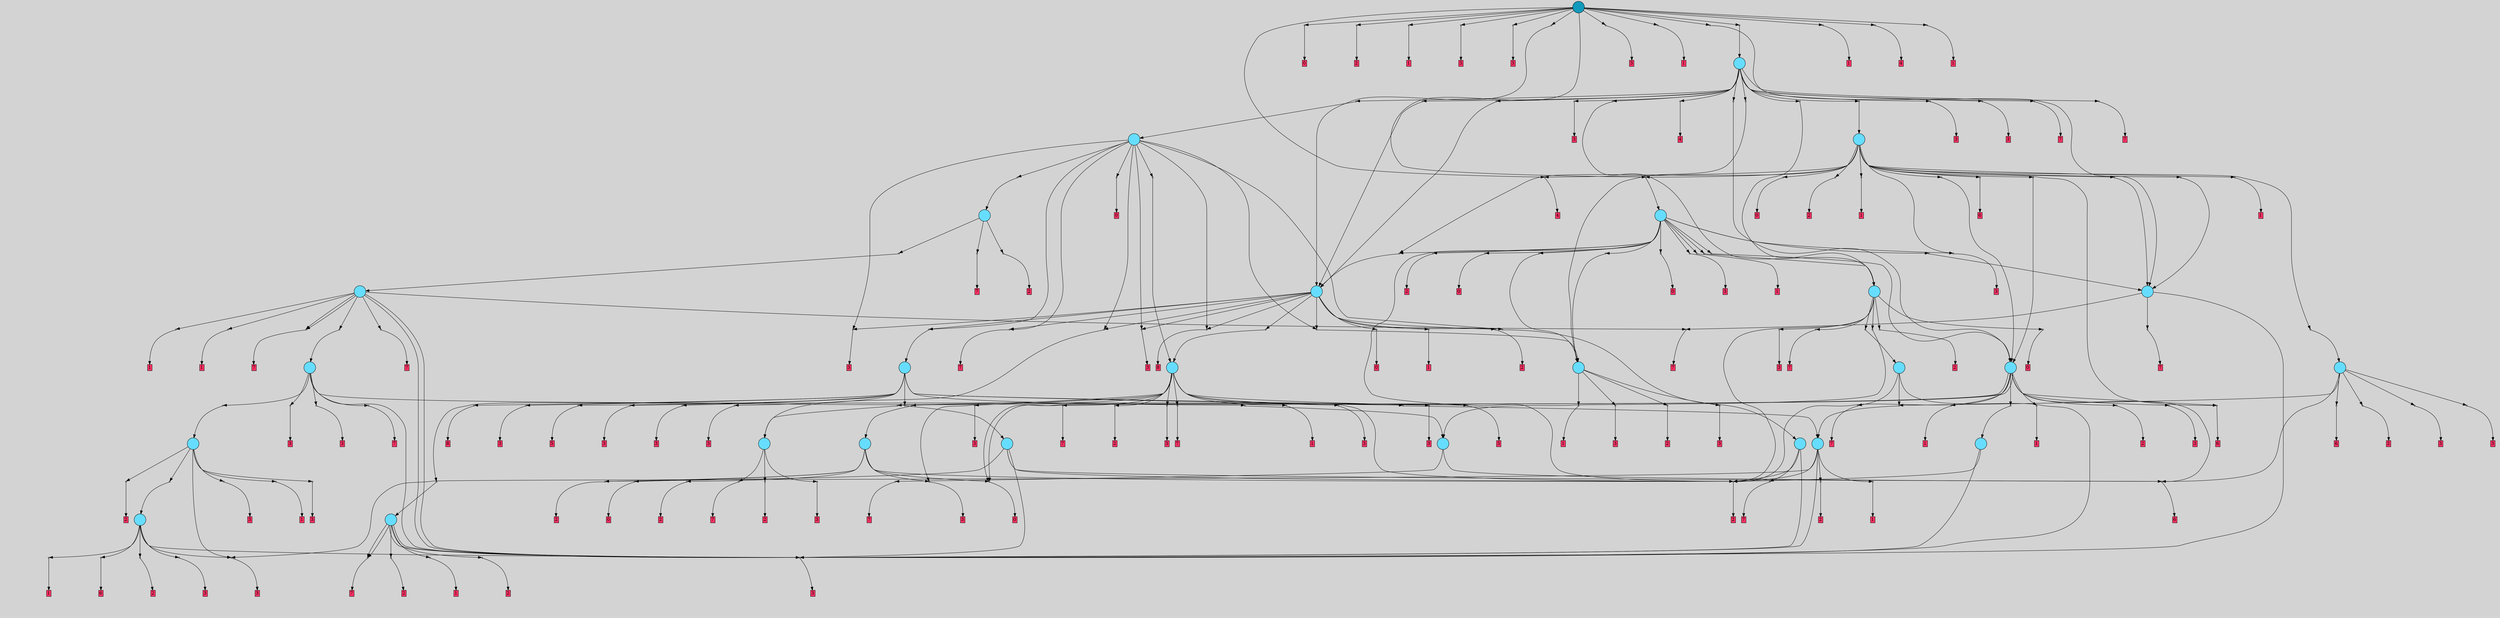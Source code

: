 // File exported with GEGELATI v1.3.1
// On the 2024-07-06 17:08:15
// With the MARL::MarlTPGGraphDotExporter
digraph{
	graph[pad = "0.212, 0.055" bgcolor = lightgray]
	node[shape=circle style = filled label = ""]
		T2 [fillcolor="#66ddff"]
		T6 [fillcolor="#66ddff"]
		T111 [fillcolor="#66ddff"]
		T164 [fillcolor="#66ddff"]
		T195 [fillcolor="#66ddff"]
		T371 [fillcolor="#66ddff"]
		T394 [fillcolor="#66ddff"]
		T402 [fillcolor="#66ddff"]
		T428 [fillcolor="#66ddff"]
		T442 [fillcolor="#66ddff"]
		T456 [fillcolor="#66ddff"]
		T588 [fillcolor="#66ddff"]
		T691 [fillcolor="#66ddff"]
		T733 [fillcolor="#66ddff"]
		T774 [fillcolor="#66ddff"]
		T787 [fillcolor="#66ddff"]
		T945 [fillcolor="#66ddff"]
		T1295 [fillcolor="#66ddff"]
		T1441 [fillcolor="#66ddff"]
		T1513 [fillcolor="#66ddff"]
		T1682 [fillcolor="#66ddff"]
		T1834 [fillcolor="#66ddff"]
		T2017 [fillcolor="#66ddff"]
		T3107 [fillcolor="#66ddff"]
		T3425 [fillcolor="#66ddff"]
		T4465 [fillcolor="#66ddff"]
		T5656 [fillcolor="#1199bb"]
		P52882 [fillcolor="#cccccc" shape=point] //
		I52882 [shape=box style=invis label="7|5&1|1#4|7&#92;n1|3&0|0#4|5&#92;n0|6&4|5#4|4&#92;n7|5&2|0#4|0&#92;n2|1&0|2#3|7&#92;n2|0&2|1#4|7&#92;n"]
		P52882 -> I52882[style=invis]
		A32412 [fillcolor="#ff3366" shape=box margin=0.03 width=0 height=0 label="2"]
		T2 -> P52882 -> A32412
		P52883 [fillcolor="#cccccc" shape=point] //
		I52883 [shape=box style=invis label="8|5&1|1#2|4&#92;n3|6&3|2#0|3&#92;n5|0&0|7#1|1&#92;n3|1&4|2#3|4&#92;n3|2&2|3#0|6&#92;n2|6&3|7#3|5&#92;n8|1&3|5#1|4&#92;n"]
		P52883 -> I52883[style=invis]
		A32413 [fillcolor="#ff3366" shape=box margin=0.03 width=0 height=0 label="3"]
		T2 -> P52883 -> A32413
		P52884 [fillcolor="#cccccc" shape=point] //
		I52884 [shape=box style=invis label="4|7&1|1#1|7&#92;n1|1&0|6#2|1&#92;n7|1&4|2#4|1&#92;n1|3&3|7#1|5&#92;n3|6&0|0#1|0&#92;n4|6&2|7#3|5&#92;n"]
		P52884 -> I52884[style=invis]
		A32414 [fillcolor="#ff3366" shape=box margin=0.03 width=0 height=0 label="6"]
		T6 -> P52884 -> A32414
		P52885 [fillcolor="#cccccc" shape=point] //
		I52885 [shape=box style=invis label="5|1&3|1#1|2&#92;n2|5&2|7#2|3&#92;n5|4&3|6#1|6&#92;n5|5&1|0#2|2&#92;n6|1&4|3#2|1&#92;n8|0&2|0#2|4&#92;n"]
		P52885 -> I52885[style=invis]
		A32415 [fillcolor="#ff3366" shape=box margin=0.03 width=0 height=0 label="7"]
		T6 -> P52885 -> A32415
		T111 -> P52882
		T111 -> P52883
		T111 -> P52884
		P52886 [fillcolor="#cccccc" shape=point] //
		I52886 [shape=box style=invis label="7|5&1|4#4|7&#92;n1|3&0|0#4|5&#92;n0|6&4|5#4|4&#92;n7|5&2|0#4|0&#92;n2|0&2|1#4|7&#92;n2|1&0|2#3|7&#92;n"]
		P52886 -> I52886[style=invis]
		A32416 [fillcolor="#ff3366" shape=box margin=0.03 width=0 height=0 label="2"]
		T111 -> P52886 -> A32416
		T164 -> P52882
		T164 -> P52883
		P52887 [fillcolor="#cccccc" shape=point] //
		I52887 [shape=box style=invis label="2|5&2|7#2|3&#92;n5|1&3|1#1|2&#92;n5|5&1|0#2|2&#92;n6|1&4|3#2|1&#92;n8|0&2|0#2|6&#92;n3|4&4|7#4|2&#92;n"]
		P52887 -> I52887[style=invis]
		A32417 [fillcolor="#ff3366" shape=box margin=0.03 width=0 height=0 label="7"]
		T164 -> P52887 -> A32417
		T195 -> P52882
		P52888 [fillcolor="#cccccc" shape=point] //
		I52888 [shape=box style=invis label="1|7&0|1#0|1&#92;n6|3&1|3#0|5&#92;n"]
		P52888 -> I52888[style=invis]
		A32418 [fillcolor="#ff3366" shape=box margin=0.03 width=0 height=0 label="3"]
		T195 -> P52888 -> A32418
		P52889 [fillcolor="#cccccc" shape=point] //
		I52889 [shape=box style=invis label="3|3&0|3#2|3&#92;n0|6&2|4#1|6&#92;n5|5&3|4#2|1&#92;n8|3&3|1#4|7&#92;n5|2&4|2#0|4&#92;n5|1&1|4#1|1&#92;n2|6&2|0#1|2&#92;n"]
		P52889 -> I52889[style=invis]
		A32419 [fillcolor="#ff3366" shape=box margin=0.03 width=0 height=0 label="2"]
		T195 -> P52889 -> A32419
		T195 -> P52883
		P52890 [fillcolor="#cccccc" shape=point] //
		I52890 [shape=box style=invis label="7|3&0|5#4|5&#92;n0|4&3|0#3|3&#92;n8|5&0|0#1|0&#92;n5|5&0|1#3|7&#92;n6|6&2|0#0|4&#92;n8|6&2|4#3|0&#92;n4|0&1|6#1|6&#92;n5|4&0|0#4|1&#92;n7|1&3|2#0|2&#92;n3|6&3|3#1|5&#92;n"]
		P52890 -> I52890[style=invis]
		A32420 [fillcolor="#ff3366" shape=box margin=0.03 width=0 height=0 label="1"]
		T195 -> P52890 -> A32420
		P52891 [fillcolor="#cccccc" shape=point] //
		I52891 [shape=box style=invis label="3|4&4|0#0|5&#92;n1|2&2|5#3|1&#92;n1|6&2|6#3|2&#92;n1|2&0|6#4|4&#92;n2|2&0|7#0|1&#92;n6|4&4|0#2|0&#92;n2|2&2|2#1|0&#92;n0|6&3|5#2|4&#92;n7|0&3|6#3|0&#92;n4|3&2|3#0|5&#92;n"]
		P52891 -> I52891[style=invis]
		A32421 [fillcolor="#ff3366" shape=box margin=0.03 width=0 height=0 label="1"]
		T371 -> P52891 -> A32421
		P52892 [fillcolor="#cccccc" shape=point] //
		I52892 [shape=box style=invis label="6|3&1|4#2|0&#92;n5|6&0|1#3|7&#92;n2|2&0|0#0|0&#92;n5|4&0|3#1|1&#92;n5|2&2|5#3|4&#92;n5|4&4|0#0|1&#92;n1|2&1|3#1|5&#92;n8|4&3|0#0|0&#92;n4|6&2|6#3|2&#92;n0|2&2|6#4|4&#92;n"]
		P52892 -> I52892[style=invis]
		A32422 [fillcolor="#ff3366" shape=box margin=0.03 width=0 height=0 label="1"]
		T371 -> P52892 -> A32422
		P52893 [fillcolor="#cccccc" shape=point] //
		I52893 [shape=box style=invis label="1|4&2|6#0|7&#92;n3|0&1|0#2|6&#92;n2|5&4|5#4|2&#92;n5|3&4|3#4|4&#92;n8|2&2|0#2|6&#92;n"]
		P52893 -> I52893[style=invis]
		A32423 [fillcolor="#ff3366" shape=box margin=0.03 width=0 height=0 label="6"]
		T371 -> P52893 -> A32423
		P52894 [fillcolor="#cccccc" shape=point] //
		I52894 [shape=box style=invis label="1|3&0|0#4|5&#92;n7|5&1|1#4|4&#92;n0|6&4|5#4|4&#92;n7|5&2|0#4|0&#92;n2|0&2|1#4|7&#92;n"]
		P52894 -> I52894[style=invis]
		A32424 [fillcolor="#ff3366" shape=box margin=0.03 width=0 height=0 label="2"]
		T371 -> P52894 -> A32424
		P52895 [fillcolor="#cccccc" shape=point] //
		I52895 [shape=box style=invis label="1|3&0|1#2|5&#92;n2|6&3|7#3|5&#92;n2|7&4|1#1|2&#92;n5|0&0|7#1|1&#92;n0|3&1|6#2|5&#92;n3|1&2|2#3|4&#92;n8|1&4|1#1|4&#92;n3|2&2|3#0|6&#92;n"]
		P52895 -> I52895[style=invis]
		A32425 [fillcolor="#ff3366" shape=box margin=0.03 width=0 height=0 label="3"]
		T371 -> P52895 -> A32425
		P52896 [fillcolor="#cccccc" shape=point] //
		I52896 [shape=box style=invis label="8|0&2|6#0|6&#92;n4|2&1|0#0|1&#92;n8|7&2|1#0|7&#92;n1|4&2|0#2|2&#92;n2|1&0|2#1|7&#92;n4|3&4|2#4|6&#92;n5|2&1|7#4|4&#92;n7|7&0|0#1|1&#92;n"]
		P52896 -> I52896[style=invis]
		A32426 [fillcolor="#ff3366" shape=box margin=0.03 width=0 height=0 label="3"]
		T371 -> P52896 -> A32426
		P52897 [fillcolor="#cccccc" shape=point] //
		I52897 [shape=box style=invis label="4|7&4|5#3|7&#92;n6|0&4|6#2|6&#92;n2|1&3|2#2|3&#92;n4|6&3|5#4|6&#92;n1|3&4|3#1|5&#92;n1|0&1|6#4|0&#92;n0|6&3|6#3|2&#92;n6|3&4|6#4|5&#92;n"]
		P52897 -> I52897[style=invis]
		A32427 [fillcolor="#ff3366" shape=box margin=0.03 width=0 height=0 label="0"]
		T371 -> P52897 -> A32427
		P52898 [fillcolor="#cccccc" shape=point] //
		I52898 [shape=box style=invis label="8|5&1|1#2|4&#92;n3|6&3|2#0|6&#92;n5|0&0|7#1|1&#92;n1|5&2|1#2|6&#92;n8|1&3|5#1|4&#92;n3|2&2|3#0|6&#92;n3|1&4|2#3|4&#92;n"]
		P52898 -> I52898[style=invis]
		T371 -> P52898 -> T2
		T371 -> P52884
		T371 -> P52882
		T371 -> P52897
		P52899 [fillcolor="#cccccc" shape=point] //
		I52899 [shape=box style=invis label="3|4&4|3#2|5&#92;n7|5&1|3#4|7&#92;n2|0&2|1#4|7&#92;n0|6&4|5#4|4&#92;n7|5&2|0#4|0&#92;n2|1&0|2#3|7&#92;n1|3&0|0#4|5&#92;n"]
		P52899 -> I52899[style=invis]
		A32428 [fillcolor="#ff3366" shape=box margin=0.03 width=0 height=0 label="7"]
		T394 -> P52899 -> A32428
		T394 -> P52883
		P52900 [fillcolor="#cccccc" shape=point] //
		I52900 [shape=box style=invis label="0|4&3|1#2|4&#92;n2|4&3|4#4|2&#92;n8|6&1|2#3|6&#92;n5|6&4|4#2|0&#92;n2|7&3|7#0|4&#92;n5|0&1|5#0|5&#92;n8|5&2|1#0|6&#92;n6|4&3|2#2|0&#92;n4|2&0|3#0|1&#92;n"]
		P52900 -> I52900[style=invis]
		A32429 [fillcolor="#ff3366" shape=box margin=0.03 width=0 height=0 label="7"]
		T394 -> P52900 -> A32429
		T402 -> P52883
		T402 -> P52888
		P52901 [fillcolor="#cccccc" shape=point] //
		I52901 [shape=box style=invis label="4|3&2|7#2|5&#92;n1|2&4|4#4|3&#92;n8|4&0|7#2|5&#92;n1|1&3|3#3|4&#92;n2|0&2|4#0|3&#92;n5|3&0|0#0|2&#92;n5|0&4|1#3|0&#92;n6|7&2|0#1|1&#92;n2|2&4|4#0|0&#92;n"]
		P52901 -> I52901[style=invis]
		A32430 [fillcolor="#ff3366" shape=box margin=0.03 width=0 height=0 label="1"]
		T402 -> P52901 -> A32430
		P52902 [fillcolor="#cccccc" shape=point] //
		I52902 [shape=box style=invis label="8|2&2|0#2|6&#92;n3|0&1|0#2|6&#92;n2|5&4|5#4|2&#92;n5|3&4|3#4|4&#92;n1|4&2|6#0|4&#92;n5|2&1|7#1|0&#92;n"]
		P52902 -> I52902[style=invis]
		A32431 [fillcolor="#ff3366" shape=box margin=0.03 width=0 height=0 label="6"]
		T402 -> P52902 -> A32431
		P52903 [fillcolor="#cccccc" shape=point] //
		I52903 [shape=box style=invis label="7|5&1|1#4|7&#92;n1|6&4|0#2|4&#92;n1|3&0|0#4|5&#92;n2|0&2|1#4|7&#92;n7|5&2|6#4|0&#92;n0|6&4|5#4|4&#92;n"]
		P52903 -> I52903[style=invis]
		A32432 [fillcolor="#ff3366" shape=box margin=0.03 width=0 height=0 label="2"]
		T402 -> P52903 -> A32432
		P52904 [fillcolor="#cccccc" shape=point] //
		I52904 [shape=box style=invis label="3|6&3|2#0|3&#92;n8|5&0|1#2|4&#92;n5|0&0|7#1|1&#92;n3|1&4|2#3|4&#92;n3|2&2|3#0|6&#92;n6|4&0|7#3|5&#92;n2|6&3|7#3|5&#92;n"]
		P52904 -> I52904[style=invis]
		A32433 [fillcolor="#ff3366" shape=box margin=0.03 width=0 height=0 label="3"]
		T402 -> P52904 -> A32433
		P52905 [fillcolor="#cccccc" shape=point] //
		I52905 [shape=box style=invis label="8|5&1|1#2|4&#92;n3|6&3|2#0|3&#92;n5|0&0|7#1|1&#92;n3|1&4|2#4|4&#92;n2|6&3|7#3|5&#92;n3|2&2|3#0|6&#92;n"]
		P52905 -> I52905[style=invis]
		A32434 [fillcolor="#ff3366" shape=box margin=0.03 width=0 height=0 label="3"]
		T428 -> P52905 -> A32434
		P52906 [fillcolor="#cccccc" shape=point] //
		I52906 [shape=box style=invis label="7|4&3|2#1|3&#92;n4|0&2|5#4|4&#92;n0|5&0|3#2|5&#92;n7|2&0|0#2|4&#92;n0|5&1|0#1|0&#92;n6|4&0|3#0|7&#92;n2|6&4|5#3|6&#92;n3|4&1|2#1|3&#92;n"]
		P52906 -> I52906[style=invis]
		A32435 [fillcolor="#ff3366" shape=box margin=0.03 width=0 height=0 label="7"]
		T428 -> P52906 -> A32435
		P52907 [fillcolor="#cccccc" shape=point] //
		I52907 [shape=box style=invis label="2|1&0|2#3|7&#92;n1|3&0|0#4|5&#92;n5|6&4|5#4|4&#92;n7|5&1|1#4|7&#92;n2|0&2|1#4|7&#92;n"]
		P52907 -> I52907[style=invis]
		A32436 [fillcolor="#ff3366" shape=box margin=0.03 width=0 height=0 label="2"]
		T428 -> P52907 -> A32436
		T442 -> P52882
		T442 -> P52896
		T442 -> P52886
		P52908 [fillcolor="#cccccc" shape=point] //
		I52908 [shape=box style=invis label="1|0&1|0#4|0&#92;n0|6&3|6#3|2&#92;n6|0&4|6#2|6&#92;n2|1&3|2#2|3&#92;n4|6&3|5#4|6&#92;n1|3&4|3#1|5&#92;n4|7&4|5#3|7&#92;n4|6&0|3#2|5&#92;n6|3&4|6#4|5&#92;n"]
		P52908 -> I52908[style=invis]
		A32437 [fillcolor="#ff3366" shape=box margin=0.03 width=0 height=0 label="0"]
		T442 -> P52908 -> A32437
		T442 -> P52897
		P52909 [fillcolor="#cccccc" shape=point] //
		I52909 [shape=box style=invis label="7|6&0|5#3|2&#92;n7|5&1|1#4|7&#92;n7|5&2|0#4|0&#92;n0|6&4|5#4|4&#92;n1|3&0|1#4|5&#92;n2|1&0|2#3|7&#92;n2|0&2|1#4|7&#92;n"]
		P52909 -> I52909[style=invis]
		A32438 [fillcolor="#ff3366" shape=box margin=0.03 width=0 height=0 label="2"]
		T442 -> P52909 -> A32438
		P52910 [fillcolor="#cccccc" shape=point] //
		I52910 [shape=box style=invis label="7|5&1|1#4|7&#92;n1|3&0|0#4|5&#92;n7|5&2|0#4|0&#92;n0|6&4|5#4|4&#92;n2|1&0|2#1|7&#92;n1|6&1|0#4|7&#92;n2|0&2|1#4|7&#92;n"]
		P52910 -> I52910[style=invis]
		A32439 [fillcolor="#ff3366" shape=box margin=0.03 width=0 height=0 label="2"]
		T456 -> P52910 -> A32439
		P52911 [fillcolor="#cccccc" shape=point] //
		I52911 [shape=box style=invis label="8|5&1|1#2|4&#92;n3|6&3|2#0|3&#92;n5|0&4|4#1|0&#92;n3|1&4|2#3|4&#92;n5|0&0|7#2|1&#92;n3|2&2|3#0|6&#92;n8|1&3|5#1|4&#92;n"]
		P52911 -> I52911[style=invis]
		A32440 [fillcolor="#ff3366" shape=box margin=0.03 width=0 height=0 label="3"]
		T456 -> P52911 -> A32440
		P52912 [fillcolor="#cccccc" shape=point] //
		I52912 [shape=box style=invis label="7|3&0|5#4|5&#92;n0|4&3|0#3|3&#92;n8|5&0|0#1|0&#92;n5|5&0|3#3|7&#92;n3|6&3|3#1|5&#92;n8|6&2|4#3|0&#92;n4|0&1|6#1|6&#92;n7|1&3|2#0|2&#92;n6|6&2|0#0|4&#92;n"]
		P52912 -> I52912[style=invis]
		A32441 [fillcolor="#ff3366" shape=box margin=0.03 width=0 height=0 label="1"]
		T456 -> P52912 -> A32441
		P52913 [fillcolor="#cccccc" shape=point] //
		I52913 [shape=box style=invis label="8|5&1|1#2|4&#92;n0|2&2|4#2|1&#92;n3|6&3|2#0|3&#92;n5|0&0|7#1|1&#92;n3|1&4|4#3|4&#92;n8|1&3|5#1|4&#92;n2|6&3|7#3|5&#92;n3|2&2|3#0|6&#92;n"]
		P52913 -> I52913[style=invis]
		A32442 [fillcolor="#ff3366" shape=box margin=0.03 width=0 height=0 label="3"]
		T456 -> P52913 -> A32442
		P52914 [fillcolor="#cccccc" shape=point] //
		I52914 [shape=box style=invis label="8|5&1|1#2|4&#92;n3|5&3|2#2|3&#92;n5|0&0|7#1|2&#92;n8|1&3|5#1|4&#92;n0|0&3|0#1|0&#92;n3|2&2|3#0|5&#92;n2|6&3|7#3|5&#92;n"]
		P52914 -> I52914[style=invis]
		A32443 [fillcolor="#ff3366" shape=box margin=0.03 width=0 height=0 label="3"]
		T588 -> P52914 -> A32443
		P52915 [fillcolor="#cccccc" shape=point] //
		I52915 [shape=box style=invis label="4|6&2|0#4|0&#92;n0|6&4|5#4|4&#92;n2|6&2|7#3|6&#92;n1|3&0|0#4|5&#92;n2|0&2|1#4|7&#92;n2|1&0|2#3|7&#92;n"]
		P52915 -> I52915[style=invis]
		A32444 [fillcolor="#ff3366" shape=box margin=0.03 width=0 height=0 label="2"]
		T588 -> P52915 -> A32444
		T588 -> P52888
		P52916 [fillcolor="#cccccc" shape=point] //
		I52916 [shape=box style=invis label="3|1&4|2#3|4&#92;n5|0&0|7#1|1&#92;n8|1&1|5#1|4&#92;n3|2&2|3#0|6&#92;n2|6&3|7#3|0&#92;n0|0&3|5#4|1&#92;n"]
		P52916 -> I52916[style=invis]
		A32445 [fillcolor="#ff3366" shape=box margin=0.03 width=0 height=0 label="3"]
		T588 -> P52916 -> A32445
		P52917 [fillcolor="#cccccc" shape=point] //
		I52917 [shape=box style=invis label="2|2&4|4#0|0&#92;n1|2&4|1#4|3&#92;n8|4&0|7#2|5&#92;n2|5&4|1#1|4&#92;n1|1&3|3#3|4&#92;n2|6&2|4#0|3&#92;n5|3&0|0#0|2&#92;n6|7&2|0#1|1&#92;n5|0&4|1#3|0&#92;n4|3&2|7#2|5&#92;n"]
		P52917 -> I52917[style=invis]
		T588 -> P52917 -> T402
		P52918 [fillcolor="#cccccc" shape=point] //
		I52918 [shape=box style=invis label="2|2&4|4#0|0&#92;n1|2&4|1#4|3&#92;n8|4&0|7#2|5&#92;n2|5&4|1#1|4&#92;n1|1&3|3#3|4&#92;n2|0&2|4#0|3&#92;n5|3&0|0#0|2&#92;n5|0&4|1#3|0&#92;n6|7&2|0#1|1&#92;n4|3&2|7#2|5&#92;n"]
		P52918 -> I52918[style=invis]
		A32446 [fillcolor="#ff3366" shape=box margin=0.03 width=0 height=0 label="1"]
		T588 -> P52918 -> A32446
		P52919 [fillcolor="#cccccc" shape=point] //
		I52919 [shape=box style=invis label="3|4&4|3#2|5&#92;n2|0&2|1#4|0&#92;n0|6&4|5#4|4&#92;n1|3&0|0#4|5&#92;n7|5&2|0#4|0&#92;n2|1&0|2#3|7&#92;n7|0&3|1#4|2&#92;n"]
		P52919 -> I52919[style=invis]
		A32447 [fillcolor="#ff3366" shape=box margin=0.03 width=0 height=0 label="7"]
		T691 -> P52919 -> A32447
		T691 -> P52883
		P52920 [fillcolor="#cccccc" shape=point] //
		I52920 [shape=box style=invis label="3|5&1|3#0|0&#92;n2|0&4|1#4|7&#92;n3|7&3|7#0|7&#92;n1|6&0|5#3|1&#92;n8|1&4|7#3|2&#92;n5|3&2|1#1|4&#92;n"]
		P52920 -> I52920[style=invis]
		T691 -> P52920 -> T195
		P52921 [fillcolor="#cccccc" shape=point] //
		I52921 [shape=box style=invis label="2|4&4|4#1|1&#92;n0|0&4|7#3|5&#92;n3|5&2|0#0|6&#92;n5|1&3|1#1|5&#92;n5|4&3|6#4|6&#92;n1|7&2|7#0|1&#92;n8|1&2|0#2|3&#92;n6|1&4|3#2|1&#92;n7|5&1|0#2|2&#92;n"]
		P52921 -> I52921[style=invis]
		T733 -> P52921 -> T588
		P52922 [fillcolor="#cccccc" shape=point] //
		I52922 [shape=box style=invis label="8|0&2|5#2|4&#92;n5|2&1|3#0|6&#92;n5|5&0|4#0|1&#92;n1|4&3|3#1|0&#92;n0|3&2|1#4|6&#92;n2|0&2|2#4|2&#92;n1|7&3|5#4|3&#92;n3|6&3|2#0|0&#92;n3|4&3|4#3|0&#92;n8|1&1|5#4|4&#92;n"]
		P52922 -> I52922[style=invis]
		A32448 [fillcolor="#ff3366" shape=box margin=0.03 width=0 height=0 label="3"]
		T733 -> P52922 -> A32448
		P52923 [fillcolor="#cccccc" shape=point] //
		I52923 [shape=box style=invis label="6|5&3|4#1|3&#92;n0|0&3|6#3|7&#92;n"]
		P52923 -> I52923[style=invis]
		A32449 [fillcolor="#ff3366" shape=box margin=0.03 width=0 height=0 label="3"]
		T733 -> P52923 -> A32449
		P52924 [fillcolor="#cccccc" shape=point] //
		I52924 [shape=box style=invis label="5|1&3|1#1|2&#92;n8|0&2|4#2|4&#92;n5|4&3|6#1|6&#92;n6|1&4|3#2|1&#92;n2|5&2|7#2|3&#92;n"]
		P52924 -> I52924[style=invis]
		A32450 [fillcolor="#ff3366" shape=box margin=0.03 width=0 height=0 label="7"]
		T733 -> P52924 -> A32450
		T733 -> P52882
		T733 -> P52883
		P52925 [fillcolor="#cccccc" shape=point] //
		I52925 [shape=box style=invis label="5|5&1|0#2|2&#92;n8|1&2|7#3|2&#92;n5|1&3|1#1|2&#92;n2|5&2|7#2|3&#92;n5|4&3|6#1|6&#92;n0|6&4|3#4|2&#92;n8|0&2|0#2|4&#92;n6|1&4|3#0|1&#92;n"]
		P52925 -> I52925[style=invis]
		A32451 [fillcolor="#ff3366" shape=box margin=0.03 width=0 height=0 label="1"]
		T774 -> P52925 -> A32451
		P52926 [fillcolor="#cccccc" shape=point] //
		I52926 [shape=box style=invis label="8|0&0|5#1|0&#92;n1|6&3|1#4|0&#92;n8|2&1|3#1|3&#92;n"]
		P52926 -> I52926[style=invis]
		A32452 [fillcolor="#ff3366" shape=box margin=0.03 width=0 height=0 label="2"]
		T774 -> P52926 -> A32452
		T774 -> P52883
		P52927 [fillcolor="#cccccc" shape=point] //
		I52927 [shape=box style=invis label="2|0&2|1#4|7&#92;n1|3&0|0#4|5&#92;n1|6&4|5#4|4&#92;n7|5&2|0#4|0&#92;n2|1&0|2#3|7&#92;n7|5&1|1#4|7&#92;n3|0&2|7#0|7&#92;n"]
		P52927 -> I52927[style=invis]
		A32453 [fillcolor="#ff3366" shape=box margin=0.03 width=0 height=0 label="7"]
		T774 -> P52927 -> A32453
		P52928 [fillcolor="#cccccc" shape=point] //
		I52928 [shape=box style=invis label="0|6&4|5#4|4&#92;n1|3&0|0#4|5&#92;n7|5&1|1#4|7&#92;n2|2&4|6#4|7&#92;n2|1&0|2#3|7&#92;n3|0&2|1#4|7&#92;n"]
		P52928 -> I52928[style=invis]
		A32454 [fillcolor="#ff3366" shape=box margin=0.03 width=0 height=0 label="2"]
		T774 -> P52928 -> A32454
		T774 -> P52927
		T774 -> P52883
		T787 -> P52920
		P52929 [fillcolor="#cccccc" shape=point] //
		I52929 [shape=box style=invis label="4|6&2|7#3|5&#92;n1|1&0|6#2|1&#92;n7|1&4|2#4|1&#92;n4|0&1|1#1|7&#92;n3|6&0|0#1|0&#92;n1|3&3|7#1|5&#92;n"]
		P52929 -> I52929[style=invis]
		A32455 [fillcolor="#ff3366" shape=box margin=0.03 width=0 height=0 label="6"]
		T787 -> P52929 -> A32455
		P52930 [fillcolor="#cccccc" shape=point] //
		I52930 [shape=box style=invis label="0|6&4|5#4|4&#92;n1|3&0|0#4|5&#92;n7|5&1|1#4|4&#92;n3|0&2|1#4|7&#92;n2|1&0|2#3|7&#92;n2|2&4|6#4|7&#92;n"]
		P52930 -> I52930[style=invis]
		A32456 [fillcolor="#ff3366" shape=box margin=0.03 width=0 height=0 label="2"]
		T787 -> P52930 -> A32456
		P52931 [fillcolor="#cccccc" shape=point] //
		I52931 [shape=box style=invis label="8|5&1|1#2|4&#92;n3|6&3|2#0|3&#92;n5|0&0|7#1|5&#92;n2|0&1|3#1|5&#92;n3|1&4|2#3|4&#92;n2|6&3|7#3|5&#92;n3|2&2|3#0|6&#92;n8|1&3|5#1|4&#92;n"]
		P52931 -> I52931[style=invis]
		A32457 [fillcolor="#ff3366" shape=box margin=0.03 width=0 height=0 label="3"]
		T787 -> P52931 -> A32457
		T787 -> P52884
		P52932 [fillcolor="#cccccc" shape=point] //
		I52932 [shape=box style=invis label="8|5&1|1#2|4&#92;n3|6&3|2#0|3&#92;n3|1&4|2#1|4&#92;n6|7&1|6#4|5&#92;n5|0&0|7#1|1&#92;n8|7&3|5#1|0&#92;n8|6&1|3#2|6&#92;n"]
		P52932 -> I52932[style=invis]
		A32458 [fillcolor="#ff3366" shape=box margin=0.03 width=0 height=0 label="3"]
		T787 -> P52932 -> A32458
		P52933 [fillcolor="#cccccc" shape=point] //
		I52933 [shape=box style=invis label="6|7&4|3#1|1&#92;n5|1&3|1#1|2&#92;n6|1&1|3#4|2&#92;n2|5&2|7#2|3&#92;n5|4&3|6#1|6&#92;n5|5&1|0#2|2&#92;n0|6&4|3#4|2&#92;n5|0&2|0#2|4&#92;n"]
		P52933 -> I52933[style=invis]
		A32459 [fillcolor="#ff3366" shape=box margin=0.03 width=0 height=0 label="1"]
		T945 -> P52933 -> A32459
		P52934 [fillcolor="#cccccc" shape=point] //
		I52934 [shape=box style=invis label="7|7&4|1#3|5&#92;n7|4&3|3#2|0&#92;n4|2&3|4#1|1&#92;n4|2&0|3#0|1&#92;n2|7&3|7#0|4&#92;n0|5&0|3#2|2&#92;n0|2&0|1#0|7&#92;n4|5&3|5#1|0&#92;n5|7&3|4#2|2&#92;n"]
		P52934 -> I52934[style=invis]
		A32460 [fillcolor="#ff3366" shape=box margin=0.03 width=0 height=0 label="7"]
		T945 -> P52934 -> A32460
		T945 -> P52883
		T945 -> P52899
		T945 -> P52934
		P52935 [fillcolor="#cccccc" shape=point] //
		I52935 [shape=box style=invis label="0|5&0|1#0|3&#92;n3|1&1|2#0|7&#92;n0|5&1|1#0|7&#92;n1|7&1|5#3|5&#92;n7|6&1|1#1|7&#92;n0|3&3|2#4|0&#92;n6|0&2|6#2|5&#92;n"]
		P52935 -> I52935[style=invis]
		T945 -> P52935 -> T733
		P52936 [fillcolor="#cccccc" shape=point] //
		I52936 [shape=box style=invis label="2|1&0|2#3|7&#92;n1|3&4|0#4|5&#92;n7|5&2|0#4|0&#92;n2|0&2|1#4|7&#92;n7|5&1|1#4|7&#92;n3|0&2|7#0|7&#92;n"]
		P52936 -> I52936[style=invis]
		A32461 [fillcolor="#ff3366" shape=box margin=0.03 width=0 height=0 label="7"]
		T945 -> P52936 -> A32461
		T945 -> P52883
		P52937 [fillcolor="#cccccc" shape=point] //
		I52937 [shape=box style=invis label="0|6&4|3#4|2&#92;n5|1&3|1#1|2&#92;n2|5&2|7#2|3&#92;n5|4&3|6#1|6&#92;n5|5&1|0#2|2&#92;n8|0&2|0#2|4&#92;n6|1&4|3#1|1&#92;n"]
		P52937 -> I52937[style=invis]
		A32462 [fillcolor="#ff3366" shape=box margin=0.03 width=0 height=0 label="1"]
		T945 -> P52937 -> A32462
		P52938 [fillcolor="#cccccc" shape=point] //
		I52938 [shape=box style=invis label="0|7&4|1#3|5&#92;n4|2&3|4#1|1&#92;n4|2&0|3#0|1&#92;n2|7&3|7#0|4&#92;n6|0&1|2#2|1&#92;n0|2&0|1#3|7&#92;n4|5&3|5#1|0&#92;n0|5&0|3#2|2&#92;n5|7&3|4#2|2&#92;n"]
		P52938 -> I52938[style=invis]
		A32463 [fillcolor="#ff3366" shape=box margin=0.03 width=0 height=0 label="7"]
		T1295 -> P52938 -> A32463
		P52939 [fillcolor="#cccccc" shape=point] //
		I52939 [shape=box style=invis label="4|6&1|1#1|7&#92;n1|0&0|4#3|5&#92;n1|1&0|6#2|1&#92;n5|3&2|2#0|0&#92;n1|3&3|7#1|5&#92;n3|6&0|2#1|0&#92;n1|3&3|7#4|7&#92;n4|6&2|7#3|5&#92;n7|1&4|2#4|3&#92;n"]
		P52939 -> I52939[style=invis]
		T1295 -> P52939 -> T428
		P52940 [fillcolor="#cccccc" shape=point] //
		I52940 [shape=box style=invis label="3|2&0|5#0|3&#92;n3|5&0|3#4|6&#92;n4|7&4|4#3|4&#92;n8|5&3|4#3|7&#92;n6|3&2|7#0|3&#92;n1|0&4|5#2|3&#92;n4|4&1|5#4|6&#92;n5|3&4|3#4|4&#92;n"]
		P52940 -> I52940[style=invis]
		A32464 [fillcolor="#ff3366" shape=box margin=0.03 width=0 height=0 label="1"]
		T1295 -> P52940 -> A32464
		P52941 [fillcolor="#cccccc" shape=point] //
		I52941 [shape=box style=invis label="6|0&1|3#0|4&#92;n"]
		P52941 -> I52941[style=invis]
		A32465 [fillcolor="#ff3366" shape=box margin=0.03 width=0 height=0 label="3"]
		T1295 -> P52941 -> A32465
		P52942 [fillcolor="#cccccc" shape=point] //
		I52942 [shape=box style=invis label="1|3&2|2#1|6&#92;n6|3&1|5#0|5&#92;n2|7&2|5#3|4&#92;n4|0&1|6#2|1&#92;n8|3&0|1#0|1&#92;n"]
		P52942 -> I52942[style=invis]
		A32466 [fillcolor="#ff3366" shape=box margin=0.03 width=0 height=0 label="3"]
		T1295 -> P52942 -> A32466
		P52943 [fillcolor="#cccccc" shape=point] //
		I52943 [shape=box style=invis label="5|2&1|6#1|6&#92;n5|0&4|1#0|0&#92;n5|5&2|2#4|7&#92;n3|0&4|3#4|5&#92;n3|4&2|7#3|5&#92;n5|0&0|7#1|1&#92;n5|6&3|1#3|7&#92;n7|2&1|4#2|7&#92;n7|1&0|7#3|3&#92;n5|0&1|1#1|4&#92;n"]
		P52943 -> I52943[style=invis]
		A32467 [fillcolor="#ff3366" shape=box margin=0.03 width=0 height=0 label="3"]
		T1295 -> P52943 -> A32467
		P52944 [fillcolor="#cccccc" shape=point] //
		I52944 [shape=box style=invis label="3|4&4|3#4|5&#92;n7|5&1|3#4|7&#92;n2|0&2|1#4|7&#92;n1|3&0|0#4|5&#92;n7|5&2|0#4|0&#92;n5|0&3|5#0|3&#92;n2|1&0|2#3|7&#92;n0|6&4|5#4|4&#92;n"]
		P52944 -> I52944[style=invis]
		A32468 [fillcolor="#ff3366" shape=box margin=0.03 width=0 height=0 label="7"]
		T1295 -> P52944 -> A32468
		T1295 -> P52882
		P52945 [fillcolor="#cccccc" shape=point] //
		I52945 [shape=box style=invis label="7|7&2|0#4|0&#92;n1|3&0|0#4|5&#92;n0|6&4|5#4|4&#92;n2|0&2|1#4|6&#92;n5|6&2|2#2|3&#92;n2|1&0|2#3|7&#92;n7|5&1|1#4|7&#92;n"]
		P52945 -> I52945[style=invis]
		A32469 [fillcolor="#ff3366" shape=box margin=0.03 width=0 height=0 label="2"]
		T1295 -> P52945 -> A32469
		P52946 [fillcolor="#cccccc" shape=point] //
		I52946 [shape=box style=invis label="0|6&4|5#4|4&#92;n1|1&3|2#3|7&#92;n5|7&4|4#0|5&#92;n2|0&2|4#2|7&#92;n2|1&1|5#4|3&#92;n2|4&3|2#4|7&#92;n"]
		P52946 -> I52946[style=invis]
		T1295 -> P52946 -> T442
		P52947 [fillcolor="#cccccc" shape=point] //
		I52947 [shape=box style=invis label="5|0&0|7#1|1&#92;n3|6&3|2#0|3&#92;n0|5&1|3#2|4&#92;n3|2&2|3#0|6&#92;n3|1&4|2#3|4&#92;n2|6&3|7#3|5&#92;n8|1&3|5#1|4&#92;n"]
		P52947 -> I52947[style=invis]
		A32470 [fillcolor="#ff3366" shape=box margin=0.03 width=0 height=0 label="3"]
		T1295 -> P52947 -> A32470
		P52948 [fillcolor="#cccccc" shape=point] //
		I52948 [shape=box style=invis label="6|1&4|5#1|7&#92;n1|4&4|6#3|2&#92;n6|4&1|2#4|3&#92;n8|2&0|7#2|5&#92;n5|0&3|1#2|2&#92;n"]
		P52948 -> I52948[style=invis]
		T1295 -> P52948 -> T774
		P52949 [fillcolor="#cccccc" shape=point] //
		I52949 [shape=box style=invis label="4|3&3|1#1|4&#92;n7|5&3|7#0|5&#92;n3|6&1|3#4|6&#92;n1|3&0|5#0|5&#92;n5|0&4|7#0|2&#92;n8|3&0|1#2|3&#92;n3|3&1|6#2|6&#92;n"]
		P52949 -> I52949[style=invis]
		T1441 -> P52949 -> T945
		P52950 [fillcolor="#cccccc" shape=point] //
		I52950 [shape=box style=invis label="3|3&0|4#0|3&#92;n6|4&3|7#3|0&#92;n8|4&1|5#2|7&#92;n7|5&4|7#2|6&#92;n0|0&2|4#2|2&#92;n0|2&3|1#4|3&#92;n4|7&0|3#4|2&#92;n"]
		P52950 -> I52950[style=invis]
		A32471 [fillcolor="#ff3366" shape=box margin=0.03 width=0 height=0 label="7"]
		T1441 -> P52950 -> A32471
		P52951 [fillcolor="#cccccc" shape=point] //
		I52951 [shape=box style=invis label="1|3&0|0#4|5&#92;n7|5&1|3#4|7&#92;n0|6&4|5#4|4&#92;n7|5&2|0#4|0&#92;n2|1&0|2#3|7&#92;n2|0&2|1#4|7&#92;n"]
		P52951 -> I52951[style=invis]
		A32472 [fillcolor="#ff3366" shape=box margin=0.03 width=0 height=0 label="2"]
		T1441 -> P52951 -> A32472
		P52952 [fillcolor="#cccccc" shape=point] //
		I52952 [shape=box style=invis label="8|1&4|6#1|3&#92;n"]
		P52952 -> I52952[style=invis]
		T1513 -> P52952 -> T6
		P52953 [fillcolor="#cccccc" shape=point] //
		I52953 [shape=box style=invis label="5|3&0|1#1|4&#92;n2|0&4|1#4|7&#92;n3|7&3|7#0|7&#92;n3|5&1|3#0|0&#92;n8|7&4|7#3|2&#92;n1|6&0|5#3|1&#92;n"]
		P52953 -> I52953[style=invis]
		T1513 -> P52953 -> T195
		P52954 [fillcolor="#cccccc" shape=point] //
		I52954 [shape=box style=invis label="3|2&2|3#0|6&#92;n8|5&1|1#2|4&#92;n2|6&2|7#3|5&#92;n8|1&3|5#1|4&#92;n0|0&2|3#2|5&#92;n8|0&2|5#3|5&#92;n3|1&4|2#3|4&#92;n8|4&0|3#2|3&#92;n8|2&0|2#3|3&#92;n3|6&3|2#0|3&#92;n"]
		P52954 -> I52954[style=invis]
		A32473 [fillcolor="#ff3366" shape=box margin=0.03 width=0 height=0 label="3"]
		T1513 -> P52954 -> A32473
		P52955 [fillcolor="#cccccc" shape=point] //
		I52955 [shape=box style=invis label="5|0&0|7#1|1&#92;n3|2&0|3#3|6&#92;n1|3&3|4#3|6&#92;n5|1&4|3#1|6&#92;n2|6&1|7#3|2&#92;n3|1&4|2#3|4&#92;n3|0&2|1#4|6&#92;n3|6&3|2#0|2&#92;n6|4&2|7#0|3&#92;n"]
		P52955 -> I52955[style=invis]
		A32474 [fillcolor="#ff3366" shape=box margin=0.03 width=0 height=0 label="3"]
		T1513 -> P52955 -> A32474
		P52956 [fillcolor="#cccccc" shape=point] //
		I52956 [shape=box style=invis label="4|2&3|3#1|6&#92;n2|1&4|7#0|0&#92;n5|3&4|5#4|5&#92;n7|0&2|0#3|7&#92;n"]
		P52956 -> I52956[style=invis]
		A32475 [fillcolor="#ff3366" shape=box margin=0.03 width=0 height=0 label="8"]
		T1513 -> P52956 -> A32475
		P52957 [fillcolor="#cccccc" shape=point] //
		I52957 [shape=box style=invis label="1|0&0|7#1|1&#92;n3|6&3|2#0|2&#92;n8|5&1|1#2|4&#92;n8|1&3|5#1|4&#92;n3|2&2|3#0|6&#92;n2|6&3|7#3|5&#92;n3|1&4|2#3|4&#92;n5|1&1|4#0|5&#92;n"]
		P52957 -> I52957[style=invis]
		A32476 [fillcolor="#ff3366" shape=box margin=0.03 width=0 height=0 label="3"]
		T1513 -> P52957 -> A32476
		P52958 [fillcolor="#cccccc" shape=point] //
		I52958 [shape=box style=invis label="7|1&4|2#2|5&#92;n5|0&2|7#4|7&#92;n2|5&0|4#3|6&#92;n8|2&0|1#3|7&#92;n4|4&4|5#2|5&#92;n0|7&4|5#1|5&#92;n4|4&1|7#3|2&#92;n6|7&4|3#1|7&#92;n6|2&1|3#3|3&#92;n"]
		P52958 -> I52958[style=invis]
		A32477 [fillcolor="#ff3366" shape=box margin=0.03 width=0 height=0 label="5"]
		T1513 -> P52958 -> A32477
		P52959 [fillcolor="#cccccc" shape=point] //
		I52959 [shape=box style=invis label="8|5&1|1#2|4&#92;n3|1&4|2#3|4&#92;n5|0&0|7#1|1&#92;n3|6&3|2#0|3&#92;n6|7&4|3#2|7&#92;n3|2&2|3#0|6&#92;n2|6&3|7#3|0&#92;n8|1&3|5#1|4&#92;n"]
		P52959 -> I52959[style=invis]
		A32478 [fillcolor="#ff3366" shape=box margin=0.03 width=0 height=0 label="3"]
		T1513 -> P52959 -> A32478
		P52960 [fillcolor="#cccccc" shape=point] //
		I52960 [shape=box style=invis label="6|6&1|2#3|0&#92;n4|0&1|5#3|3&#92;n"]
		P52960 -> I52960[style=invis]
		T1513 -> P52960 -> T111
		P52961 [fillcolor="#cccccc" shape=point] //
		I52961 [shape=box style=invis label="3|6&3|2#0|3&#92;n8|5&1|1#2|4&#92;n7|2&2|7#3|3&#92;n5|0&0|7#1|1&#92;n3|2&2|3#0|6&#92;n2|6&3|7#3|5&#92;n8|5&0|5#2|0&#92;n8|1&3|5#1|4&#92;n"]
		P52961 -> I52961[style=invis]
		A32479 [fillcolor="#ff3366" shape=box margin=0.03 width=0 height=0 label="3"]
		T1513 -> P52961 -> A32479
		P52962 [fillcolor="#cccccc" shape=point] //
		I52962 [shape=box style=invis label="8|0&2|0#2|4&#92;n5|4&1|6#1|6&#92;n2|5&2|7#2|3&#92;n6|2&4|3#2|1&#92;n5|1&3|1#1|2&#92;n"]
		P52962 -> I52962[style=invis]
		T1682 -> P52962 -> T691
		P52963 [fillcolor="#cccccc" shape=point] //
		I52963 [shape=box style=invis label="7|7&4|5#4|7&#92;n8|7&2|7#1|1&#92;n0|0&1|0#4|7&#92;n"]
		P52963 -> I52963[style=invis]
		T1682 -> P52963 -> T6
		P52964 [fillcolor="#cccccc" shape=point] //
		I52964 [shape=box style=invis label="5|1&2|2#2|3&#92;n1|3&0|0#4|5&#92;n2|0&2|1#4|6&#92;n7|7&2|0#4|0&#92;n2|1&0|2#3|7&#92;n3|5&2|1#3|7&#92;n7|5&1|1#4|7&#92;n"]
		P52964 -> I52964[style=invis]
		A32480 [fillcolor="#ff3366" shape=box margin=0.03 width=0 height=0 label="2"]
		T1682 -> P52964 -> A32480
		P52965 [fillcolor="#cccccc" shape=point] //
		I52965 [shape=box style=invis label="7|4&3|7#2|2&#92;n0|3&3|1#2|4&#92;n3|3&1|3#3|5&#92;n6|0&4|5#1|5&#92;n3|5&3|0#3|6&#92;n"]
		P52965 -> I52965[style=invis]
		A32481 [fillcolor="#ff3366" shape=box margin=0.03 width=0 height=0 label="0"]
		T1682 -> P52965 -> A32481
		P52966 [fillcolor="#cccccc" shape=point] //
		I52966 [shape=box style=invis label="8|5&1|1#2|4&#92;n8|4&0|3#2|3&#92;n8|1&3|5#1|4&#92;n3|2&2|3#0|6&#92;n8|0&2|5#3|5&#92;n3|1&4|2#3|4&#92;n4|2&2|5#0|0&#92;n2|6&3|7#3|5&#92;n8|2&0|2#3|3&#92;n3|6&3|2#0|3&#92;n"]
		P52966 -> I52966[style=invis]
		A32482 [fillcolor="#ff3366" shape=box margin=0.03 width=0 height=0 label="3"]
		T1682 -> P52966 -> A32482
		T1682 -> P52882
		P52967 [fillcolor="#cccccc" shape=point] //
		I52967 [shape=box style=invis label="3|3&0|4#0|3&#92;n0|2&3|1#4|3&#92;n0|0&2|4#2|2&#92;n8|4&1|5#3|7&#92;n8|5&2|1#0|5&#92;n"]
		P52967 -> I52967[style=invis]
		A32483 [fillcolor="#ff3366" shape=box margin=0.03 width=0 height=0 label="7"]
		T1682 -> P52967 -> A32483
		P52968 [fillcolor="#cccccc" shape=point] //
		I52968 [shape=box style=invis label="3|6&3|2#0|3&#92;n8|5&1|1#2|4&#92;n3|1&4|2#4|4&#92;n5|0&0|7#1|1&#92;n5|2&2|3#0|6&#92;n8|1&3|5#1|4&#92;n"]
		P52968 -> I52968[style=invis]
		T1834 -> P52968 -> T1295
		P52969 [fillcolor="#cccccc" shape=point] //
		I52969 [shape=box style=invis label="5|7&4|5#3|7&#92;n6|0&4|6#2|6&#92;n3|2&4|3#1|5&#92;n0|6&4|6#3|2&#92;n6|3&4|6#4|5&#92;n1|3&4|3#1|5&#92;n1|0&1|6#4|0&#92;n"]
		P52969 -> I52969[style=invis]
		T1834 -> P52969 -> T456
		P52970 [fillcolor="#cccccc" shape=point] //
		I52970 [shape=box style=invis label="8|6&1|1#2|4&#92;n8|4&0|3#2|3&#92;n3|2&2|3#0|6&#92;n8|0&2|5#3|5&#92;n3|1&4|2#3|4&#92;n8|1&3|5#1|4&#92;n8|2&0|2#3|3&#92;n3|6&3|2#0|3&#92;n"]
		P52970 -> I52970[style=invis]
		A32484 [fillcolor="#ff3366" shape=box margin=0.03 width=0 height=0 label="3"]
		T1834 -> P52970 -> A32484
		P52971 [fillcolor="#cccccc" shape=point] //
		I52971 [shape=box style=invis label="3|2&2|3#0|6&#92;n3|6&3|2#0|3&#92;n5|0&0|7#1|1&#92;n3|1&4|2#3|4&#92;n8|5&1|1#2|4&#92;n6|1&3|5#1|4&#92;n"]
		P52971 -> I52971[style=invis]
		T1834 -> P52971 -> T1513
		P52972 [fillcolor="#cccccc" shape=point] //
		I52972 [shape=box style=invis label="7|2&0|0#2|4&#92;n4|0&2|5#4|4&#92;n0|5&0|3#2|5&#92;n0|5&1|0#1|0&#92;n6|4&0|3#0|7&#92;n2|6&2|5#3|6&#92;n3|4&1|2#1|3&#92;n"]
		P52972 -> I52972[style=invis]
		A32485 [fillcolor="#ff3366" shape=box margin=0.03 width=0 height=0 label="7"]
		T1834 -> P52972 -> A32485
		P52973 [fillcolor="#cccccc" shape=point] //
		I52973 [shape=box style=invis label="8|5&1|1#2|4&#92;n3|1&4|2#3|4&#92;n5|0&0|7#1|1&#92;n6|7&0|6#2|7&#92;n3|2&2|3#0|6&#92;n2|6&3|7#3|5&#92;n3|3&3|2#0|3&#92;n8|1&3|5#1|4&#92;n"]
		P52973 -> I52973[style=invis]
		A32486 [fillcolor="#ff3366" shape=box margin=0.03 width=0 height=0 label="3"]
		T1834 -> P52973 -> A32486
		P52974 [fillcolor="#cccccc" shape=point] //
		I52974 [shape=box style=invis label="2|1&0|2#3|7&#92;n0|2&0|2#4|0&#92;n2|6&4|5#4|4&#92;n7|5&2|0#4|0&#92;n1|7&0|0#4|5&#92;n2|0&2|1#4|7&#92;n4|0&3|5#2|7&#92;n"]
		P52974 -> I52974[style=invis]
		A32487 [fillcolor="#ff3366" shape=box margin=0.03 width=0 height=0 label="2"]
		T1834 -> P52974 -> A32487
		P52975 [fillcolor="#cccccc" shape=point] //
		I52975 [shape=box style=invis label="5|0&2|7#0|0&#92;n4|6&3|2#1|1&#92;n0|5&4|6#3|5&#92;n"]
		P52975 -> I52975[style=invis]
		A32488 [fillcolor="#ff3366" shape=box margin=0.03 width=0 height=0 label="8"]
		T1834 -> P52975 -> A32488
		P52976 [fillcolor="#cccccc" shape=point] //
		I52976 [shape=box style=invis label="6|0&4|6#2|6&#92;n1|0&1|0#4|0&#92;n2|1&3|2#2|3&#92;n3|1&3|5#0|5&#92;n4|4&0|1#2|5&#92;n1|3&4|3#2|5&#92;n4|7&4|5#3|7&#92;n6|3&4|6#4|5&#92;n0|2&0|7#1|7&#92;n0|6&3|6#3|2&#92;n"]
		P52976 -> I52976[style=invis]
		A32489 [fillcolor="#ff3366" shape=box margin=0.03 width=0 height=0 label="0"]
		T1834 -> P52976 -> A32489
		P52977 [fillcolor="#cccccc" shape=point] //
		I52977 [shape=box style=invis label="7|5&2|0#4|0&#92;n0|6&4|5#2|4&#92;n7|5&1|1#4|7&#92;n2|1&0|2#3|7&#92;n2|0&2|1#4|7&#92;n"]
		P52977 -> I52977[style=invis]
		T1834 -> P52977 -> T164
		P52978 [fillcolor="#cccccc" shape=point] //
		I52978 [shape=box style=invis label="8|1&3|5#1|4&#92;n7|1&4|7#3|5&#92;n3|6&3|2#0|3&#92;n5|5&2|2#0|2&#92;n7|0&0|7#1|1&#92;n3|1&2|2#3|4&#92;n2|6&3|7#3|5&#92;n8|5&0|1#2|4&#92;n"]
		P52978 -> I52978[style=invis]
		A32490 [fillcolor="#ff3366" shape=box margin=0.03 width=0 height=0 label="1"]
		T1834 -> P52978 -> A32490
		P52979 [fillcolor="#cccccc" shape=point] //
		I52979 [shape=box style=invis label="4|6&1|1#1|7&#92;n1|0&0|4#3|5&#92;n1|1&0|6#2|6&#92;n7|1&4|2#4|3&#92;n3|6&0|2#1|0&#92;n1|3&3|7#4|7&#92;n4|6&2|7#3|5&#92;n1|3&3|7#1|5&#92;n"]
		P52979 -> I52979[style=invis]
		T1834 -> P52979 -> T428
		P52980 [fillcolor="#cccccc" shape=point] //
		I52980 [shape=box style=invis label="8|7&2|5#0|4&#92;n8|5&1|1#2|4&#92;n5|2&2|6#0|6&#92;n2|5&0|6#1|5&#92;n0|2&1|2#3|5&#92;n3|0&3|0#0|1&#92;n"]
		P52980 -> I52980[style=invis]
		T2017 -> P52980 -> T1295
		T2017 -> P52969
		T2017 -> P52971
		T2017 -> P52972
		T2017 -> P52973
		T2017 -> P52975
		P52981 [fillcolor="#cccccc" shape=point] //
		I52981 [shape=box style=invis label="6|0&4|6#2|6&#92;n1|0&1|0#4|0&#92;n2|1&3|2#2|3&#92;n3|1&3|5#0|5&#92;n4|7&4|5#3|7&#92;n1|3&4|3#2|5&#92;n4|4&0|1#2|5&#92;n6|3&4|6#4|0&#92;n0|2&0|7#1|7&#92;n0|6&3|6#3|2&#92;n"]
		P52981 -> I52981[style=invis]
		A32491 [fillcolor="#ff3366" shape=box margin=0.03 width=0 height=0 label="0"]
		T2017 -> P52981 -> A32491
		T2017 -> P52977
		T2017 -> P52979
		P52982 [fillcolor="#cccccc" shape=point] //
		I52982 [shape=box style=invis label="2|0&1|6#4|0&#92;n0|3&4|3#1|5&#92;n4|6&2|2#1|4&#92;n5|7&4|6#2|1&#92;n3|7&0|2#0|6&#92;n1|2&4|3#1|5&#92;n1|3&3|3#0|6&#92;n4|6&1|2#1|2&#92;n4|5&1|5#4|6&#92;n6|6&4|6#2|6&#92;n"]
		P52982 -> I52982[style=invis]
		T2017 -> P52982 -> T1441
		T2017 -> P52970
		P52983 [fillcolor="#cccccc" shape=point] //
		I52983 [shape=box style=invis label="8|5&0|6#3|2&#92;n0|6&4|5#4|4&#92;n1|4&1|7#2|0&#92;n4|0&4|0#4|6&#92;n1|3&1|4#3|6&#92;n3|6&2|5#1|7&#92;n5|2&2|5#0|3&#92;n2|1&0|2#3|0&#92;n"]
		P52983 -> I52983[style=invis]
		T3107 -> P52983 -> T371
		P52984 [fillcolor="#cccccc" shape=point] //
		I52984 [shape=box style=invis label="1|0&1|0#4|0&#92;n2|1&4|2#2|3&#92;n6|0&4|6#2|6&#92;n4|6&0|1#2|5&#92;n4|6&3|5#4|6&#92;n4|7&4|5#3|7&#92;n0|6&3|6#3|2&#92;n6|3&4|6#4|5&#92;n"]
		P52984 -> I52984[style=invis]
		A32492 [fillcolor="#ff3366" shape=box margin=0.03 width=0 height=0 label="0"]
		T3107 -> P52984 -> A32492
		P52985 [fillcolor="#cccccc" shape=point] //
		I52985 [shape=box style=invis label="4|1&2|2#4|1&#92;n4|1&3|5#4|6&#92;n3|2&4|3#1|5&#92;n5|7&4|1#3|7&#92;n4|4&4|7#4|7&#92;n6|3&4|6#4|5&#92;n1|0&1|6#4|7&#92;n"]
		P52985 -> I52985[style=invis]
		T3107 -> P52985 -> T456
		T3107 -> P52954
		P52986 [fillcolor="#cccccc" shape=point] //
		I52986 [shape=box style=invis label="3|5&3|2#4|6&#92;n6|2&1|7#0|5&#92;n5|2&3|4#0|0&#92;n0|0&1|0#0|5&#92;n2|6&4|4#2|6&#92;n4|5&3|7#4|6&#92;n7|6&2|1#4|2&#92;n1|3&3|7#0|6&#92;n6|4&0|0#1|1&#92;n3|6&3|0#0|0&#92;n"]
		P52986 -> I52986[style=invis]
		A32493 [fillcolor="#ff3366" shape=box margin=0.03 width=0 height=0 label="3"]
		T3107 -> P52986 -> A32493
		P52987 [fillcolor="#cccccc" shape=point] //
		I52987 [shape=box style=invis label="1|1&3|5#1|7&#92;n4|0&4|0#0|1&#92;n6|2&0|6#3|5&#92;n"]
		P52987 -> I52987[style=invis]
		T3107 -> P52987 -> T1834
		P52988 [fillcolor="#cccccc" shape=point] //
		I52988 [shape=box style=invis label="2|2&4|4#0|0&#92;n1|2&4|1#4|3&#92;n8|4&0|7#2|5&#92;n1|1&3|3#3|4&#92;n2|5&4|1#1|4&#92;n6|7&2|0#1|1&#92;n5|3&0|0#3|2&#92;n5|0&4|1#2|0&#92;n2|0&2|4#0|3&#92;n4|3&2|7#2|5&#92;n"]
		P52988 -> I52988[style=invis]
		A32494 [fillcolor="#ff3366" shape=box margin=0.03 width=0 height=0 label="1"]
		T3107 -> P52988 -> A32494
		P52989 [fillcolor="#cccccc" shape=point] //
		I52989 [shape=box style=invis label="7|3&2|5#1|5&#92;n0|6&4|5#4|4&#92;n1|3&0|0#4|5&#92;n7|5&1|1#4|7&#92;n2|1&0|2#3|7&#92;n2|2&4|6#4|6&#92;n3|0&2|1#4|7&#92;n"]
		P52989 -> I52989[style=invis]
		A32495 [fillcolor="#ff3366" shape=box margin=0.03 width=0 height=0 label="2"]
		T3107 -> P52989 -> A32495
		P52990 [fillcolor="#cccccc" shape=point] //
		I52990 [shape=box style=invis label="1|0&1|0#4|0&#92;n4|6&0|1#2|5&#92;n6|0&4|6#2|6&#92;n2|1&3|2#2|3&#92;n4|6&3|5#4|6&#92;n1|3&4|3#1|5&#92;n4|7&4|5#3|7&#92;n0|6&3|6#3|2&#92;n6|3&4|6#4|5&#92;n"]
		P52990 -> I52990[style=invis]
		A32496 [fillcolor="#ff3366" shape=box margin=0.03 width=0 height=0 label="0"]
		T3107 -> P52990 -> A32496
		P52991 [fillcolor="#cccccc" shape=point] //
		I52991 [shape=box style=invis label="0|3&2|1#4|6&#92;n5|2&1|3#0|6&#92;n5|1&0|7#1|1&#92;n5|5&0|4#0|1&#92;n8|0&2|5#2|4&#92;n2|0&2|2#4|2&#92;n1|7&3|5#4|3&#92;n3|6&3|2#0|0&#92;n3|4&3|4#3|0&#92;n8|1&3|5#4|4&#92;n"]
		P52991 -> I52991[style=invis]
		A32497 [fillcolor="#ff3366" shape=box margin=0.03 width=0 height=0 label="3"]
		T3107 -> P52991 -> A32497
		P52992 [fillcolor="#cccccc" shape=point] //
		I52992 [shape=box style=invis label="6|7&4|5#3|7&#92;n2|2&4|3#1|1&#92;n1|3&4|3#1|5&#92;n4|5&3|5#4|3&#92;n6|3&4|6#4|5&#92;n6|0&4|6#2|6&#92;n3|2&4|3#1|5&#92;n1|0&1|6#4|0&#92;n"]
		P52992 -> I52992[style=invis]
		T3107 -> P52992 -> T456
		P52993 [fillcolor="#cccccc" shape=point] //
		I52993 [shape=box style=invis label="5|0&3|5#4|3&#92;n4|6&0|2#3|4&#92;n1|5&0|4#1|5&#92;n7|4&3|2#1|2&#92;n2|0&4|2#1|0&#92;n"]
		P52993 -> I52993[style=invis]
		T3107 -> P52993 -> T1682
		P52994 [fillcolor="#cccccc" shape=point] //
		I52994 [shape=box style=invis label="6|6&2|2#3|7&#92;n2|2&4|2#3|7&#92;n6|0&0|2#0|4&#92;n1|4&4|3#2|5&#92;n2|4&4|6#0|1&#92;n3|5&1|2#2|2&#92;n4|7&0|6#0|6&#92;n7|4&2|5#0|4&#92;n1|2&0|2#2|0&#92;n7|5&2|5#2|2&#92;n"]
		P52994 -> I52994[style=invis]
		T3107 -> P52994 -> T394
		P52995 [fillcolor="#cccccc" shape=point] //
		I52995 [shape=box style=invis label="1|3&1|7#2|7&#92;n6|7&4|1#2|6&#92;n8|3&3|6#3|7&#92;n3|0&3|4#1|6&#92;n4|0&4|0#4|4&#92;n6|4&4|7#2|0&#92;n2|1&0|2#3|0&#92;n0|0&4|5#0|2&#92;n"]
		P52995 -> I52995[style=invis]
		T3425 -> P52995 -> T371
		P52996 [fillcolor="#cccccc" shape=point] //
		I52996 [shape=box style=invis label="6|6&2|2#3|7&#92;n3|5&1|2#2|2&#92;n4|1&0|6#0|6&#92;n1|4&4|3#2|5&#92;n2|4&4|6#0|1&#92;n2|2&4|2#4|7&#92;n6|0&0|2#0|4&#92;n7|4&2|5#0|4&#92;n1|2&0|2#2|0&#92;n"]
		P52996 -> I52996[style=invis]
		T3425 -> P52996 -> T394
		P52997 [fillcolor="#cccccc" shape=point] //
		I52997 [shape=box style=invis label="5|0&3|5#4|3&#92;n7|4&3|2#1|2&#92;n3|6&0|2#3|4&#92;n1|5&0|4#1|5&#92;n1|5&1|7#0|2&#92;n7|7&0|3#0|1&#92;n2|0&4|2#1|0&#92;n"]
		P52997 -> I52997[style=invis]
		T3425 -> P52997 -> T3107
		P52998 [fillcolor="#cccccc" shape=point] //
		I52998 [shape=box style=invis label="8|2&1|0#2|1&#92;n8|5&2|6#4|1&#92;n0|5&2|1#3|2&#92;n8|4&3|6#1|6&#92;n7|1&0|7#4|5&#92;n1|6&4|2#0|2&#92;n4|0&2|4#3|3&#92;n2|5&4|5#0|3&#92;n7|2&1|1#3|7&#92;n"]
		P52998 -> I52998[style=invis]
		A32498 [fillcolor="#ff3366" shape=box margin=0.03 width=0 height=0 label="1"]
		T3425 -> P52998 -> A32498
		P52999 [fillcolor="#cccccc" shape=point] //
		I52999 [shape=box style=invis label="5|1&1|3#3|0&#92;n0|1&1|4#1|1&#92;n7|0&3|6#4|3&#92;n"]
		P52999 -> I52999[style=invis]
		A32499 [fillcolor="#ff3366" shape=box margin=0.03 width=0 height=0 label="0"]
		T3425 -> P52999 -> A32499
		P53000 [fillcolor="#cccccc" shape=point] //
		I53000 [shape=box style=invis label="7|5&1|1#4|7&#92;n6|1&2|2#2|6&#92;n3|0&2|1#3|7&#92;n2|1&4|2#3|7&#92;n"]
		P53000 -> I53000[style=invis]
		A32500 [fillcolor="#ff3366" shape=box margin=0.03 width=0 height=0 label="2"]
		T3425 -> P53000 -> A32500
		P53001 [fillcolor="#cccccc" shape=point] //
		I53001 [shape=box style=invis label="2|2&4|4#0|0&#92;n1|5&3|5#2|2&#92;n2|6&1|2#1|4&#92;n5|0&4|1#1|0&#92;n2|5&4|1#1|4&#92;n5|3&0|0#0|2&#92;n5|2&4|1#2|3&#92;n6|7&2|0#1|1&#92;n1|1&3|0#3|4&#92;n4|6&2|7#2|5&#92;n"]
		P53001 -> I53001[style=invis]
		A32501 [fillcolor="#ff3366" shape=box margin=0.03 width=0 height=0 label="1"]
		T3425 -> P53001 -> A32501
		P53002 [fillcolor="#cccccc" shape=point] //
		I53002 [shape=box style=invis label="0|0&4|1#1|6&#92;n3|4&1|2#1|3&#92;n2|6&2|5#3|6&#92;n0|5&1|0#1|7&#92;n0|5&0|3#1|5&#92;n4|0&2|5#4|0&#92;n"]
		P53002 -> I53002[style=invis]
		T3425 -> P53002 -> T787
		P53003 [fillcolor="#cccccc" shape=point] //
		I53003 [shape=box style=invis label="0|6&4|5#4|4&#92;n5|2&2|0#0|0&#92;n1|3&0|4#0|6&#92;n4|6&4|6#0|5&#92;n4|0&4|0#4|6&#92;n7|3&0|4#3|6&#92;n1|3&1|4#3|6&#92;n7|2&2|0#2|7&#92;n1|0&1|7#2|0&#92;n2|1&3|4#3|0&#92;n"]
		P53003 -> I53003[style=invis]
		T3425 -> P53003 -> T371
		P53004 [fillcolor="#cccccc" shape=point] //
		I53004 [shape=box style=invis label="1|4&4|3#2|5&#92;n2|2&4|2#3|7&#92;n7|4&2|5#0|4&#92;n6|6&2|2#3|7&#92;n3|5&1|2#2|2&#92;n6|1&0|4#4|3&#92;n3|5&0|6#0|6&#92;n2|4&4|6#0|1&#92;n6|0&0|2#0|4&#92;n"]
		P53004 -> I53004[style=invis]
		T3425 -> P53004 -> T394
		P53005 [fillcolor="#cccccc" shape=point] //
		I53005 [shape=box style=invis label="0|3&2|1#4|6&#92;n5|2&1|3#0|6&#92;n5|1&0|7#1|1&#92;n5|5&0|4#0|1&#92;n1|7&3|5#4|3&#92;n2|0&2|2#4|2&#92;n8|0&2|5#2|4&#92;n3|4&3|4#3|0&#92;n8|1&3|5#4|2&#92;n"]
		P53005 -> I53005[style=invis]
		A32502 [fillcolor="#ff3366" shape=box margin=0.03 width=0 height=0 label="4"]
		T3425 -> P53005 -> A32502
		T3425 -> P52987
		P53006 [fillcolor="#cccccc" shape=point] //
		I53006 [shape=box style=invis label="1|0&1|4#0|2&#92;n3|4&2|6#3|1&#92;n7|7&4|2#2|5&#92;n7|6&2|0#4|7&#92;n4|3&1|7#3|2&#92;n8|4&0|5#2|0&#92;n6|2&2|3#3|3&#92;n"]
		P53006 -> I53006[style=invis]
		A32503 [fillcolor="#ff3366" shape=box margin=0.03 width=0 height=0 label="6"]
		T3425 -> P53006 -> A32503
		T3425 -> P52893
		T3425 -> P52991
		P53007 [fillcolor="#cccccc" shape=point] //
		I53007 [shape=box style=invis label="5|0&3|5#4|3&#92;n7|4&3|2#1|2&#92;n2|0&3|2#1|0&#92;n3|6&0|2#3|4&#92;n1|5&3|7#0|2&#92;n"]
		P53007 -> I53007[style=invis]
		T4465 -> P53007 -> T1682
		P53008 [fillcolor="#cccccc" shape=point] //
		I53008 [shape=box style=invis label="4|2&2|7#1|7&#92;n0|2&0|1#0|5&#92;n2|3&1|7#0|3&#92;n"]
		P53008 -> I53008[style=invis]
		A32504 [fillcolor="#ff3366" shape=box margin=0.03 width=0 height=0 label="7"]
		T4465 -> P53008 -> A32504
		P53009 [fillcolor="#cccccc" shape=point] //
		I53009 [shape=box style=invis label="4|2&0|5#4|6&#92;n4|0&1|4#1|5&#92;n6|5&2|0#4|5&#92;n5|7&2|6#2|1&#92;n8|7&1|5#3|0&#92;n2|6&1|1#0|3&#92;n4|7&4|5#3|7&#92;n6|2&2|4#4|6&#92;n8|7&1|3#1|1&#92;n2|4&2|6#4|5&#92;n"]
		P53009 -> I53009[style=invis]
		T4465 -> P53009 -> T456
		P53010 [fillcolor="#cccccc" shape=point] //
		I53010 [shape=box style=invis label="0|2&0|1#2|5&#92;n1|3&2|3#0|3&#92;n2|4&4|5#0|0&#92;n6|5&1|3#4|2&#92;n4|4&4|5#4|1&#92;n2|3&3|7#0|2&#92;n"]
		P53010 -> I53010[style=invis]
		A32505 [fillcolor="#ff3366" shape=box margin=0.03 width=0 height=0 label="7"]
		T4465 -> P53010 -> A32505
		P53011 [fillcolor="#cccccc" shape=point] //
		I53011 [shape=box style=invis label="3|7&1|2#0|1&#92;n0|0&3|1#0|5&#92;n0|5&3|0#4|0&#92;n2|1&0|2#1|4&#92;n6|4&1|7#2|0&#92;n5|7&4|7#0|0&#92;n4|7&4|1#2|6&#92;n4|0&4|3#4|4&#92;n"]
		P53011 -> I53011[style=invis]
		T4465 -> P53011 -> T2017
		P53012 [fillcolor="#cccccc" shape=point] //
		I53012 [shape=box style=invis label="1|1&3|5#1|7&#92;n3|1&0|6#3|1&#92;n6|2&0|2#3|5&#92;n"]
		P53012 -> I53012[style=invis]
		T4465 -> P53012 -> T1834
		P53013 [fillcolor="#cccccc" shape=point] //
		I53013 [shape=box style=invis label="1|3&1|4#3|2&#92;n4|0&4|0#4|0&#92;n1|4&1|7#2|4&#92;n5|6&2|5#0|0&#92;n6|4&0|7#2|7&#92;n4|0&4|5#4|4&#92;n8|5&0|6#3|7&#92;n"]
		P53013 -> I53013[style=invis]
		T4465 -> P53013 -> T371
		P53014 [fillcolor="#cccccc" shape=point] //
		I53014 [shape=box style=invis label="1|5&3|4#1|5&#92;n3|6&0|2#3|4&#92;n4|3&4|5#0|1&#92;n1|5&3|7#0|1&#92;n7|4&3|2#1|2&#92;n2|5&4|0#1|0&#92;n"]
		P53014 -> I53014[style=invis]
		T4465 -> P53014 -> T1682
		P53015 [fillcolor="#cccccc" shape=point] //
		I53015 [shape=box style=invis label="3|6&3|2#0|3&#92;n8|5&1|1#2|4&#92;n5|0&0|7#1|1&#92;n3|1&4|2#3|4&#92;n5|2&2|3#0|6&#92;n8|1&3|5#1|4&#92;n"]
		P53015 -> I53015[style=invis]
		A32506 [fillcolor="#ff3366" shape=box margin=0.03 width=0 height=0 label="3"]
		T4465 -> P53015 -> A32506
		P53016 [fillcolor="#cccccc" shape=point] //
		I53016 [shape=box style=invis label="0|3&2|1#4|6&#92;n5|2&1|3#0|6&#92;n5|1&0|7#1|1&#92;n5|5&3|4#0|1&#92;n8|1&3|5#4|2&#92;n8|0&2|5#2|4&#92;n3|4&3|4#3|0&#92;n2|0&2|2#4|2&#92;n"]
		P53016 -> I53016[style=invis]
		A32507 [fillcolor="#ff3366" shape=box margin=0.03 width=0 height=0 label="4"]
		T4465 -> P53016 -> A32507
		P53017 [fillcolor="#cccccc" shape=point] //
		I53017 [shape=box style=invis label="6|5&4|0#3|7&#92;n4|1&4|3#0|7&#92;n5|0&0|6#0|4&#92;n8|3&1|1#1|3&#92;n7|6&1|2#1|6&#92;n5|7&4|5#0|1&#92;n"]
		P53017 -> I53017[style=invis]
		T4465 -> P53017 -> T1834
		P53018 [fillcolor="#cccccc" shape=point] //
		I53018 [shape=box style=invis label="0|3&2|1#4|6&#92;n5|2&1|3#0|6&#92;n3|4&3|4#3|0&#92;n5|5&0|4#0|1&#92;n7|7&3|5#4|3&#92;n2|0&2|2#4|2&#92;n3|6&3|2#0|0&#92;n5|1&0|7#1|1&#92;n5|1&3|5#4|4&#92;n"]
		P53018 -> I53018[style=invis]
		A32508 [fillcolor="#ff3366" shape=box margin=0.03 width=0 height=0 label="3"]
		T4465 -> P53018 -> A32508
		P53019 [fillcolor="#cccccc" shape=point] //
		I53019 [shape=box style=invis label="8|1&3|5#1|4&#92;n4|2&2|5#0|0&#92;n8|0&3|5#3|5&#92;n3|2&2|3#0|6&#92;n2|4&0|3#2|1&#92;n8|2&0|2#3|3&#92;n2|6&3|7#3|5&#92;n8|6&0|6#2|7&#92;n3|6&3|3#0|3&#92;n"]
		P53019 -> I53019[style=invis]
		T4465 -> P53019 -> T3425
		P53020 [fillcolor="#cccccc" shape=point] //
		I53020 [shape=box style=invis label="2|6&3|7#3|5&#92;n6|5&3|0#2|6&#92;n3|6&3|0#0|3&#92;n3|4&2|3#0|6&#92;n8|7&3|5#2|4&#92;n"]
		P53020 -> I53020[style=invis]
		A32509 [fillcolor="#ff3366" shape=box margin=0.03 width=0 height=0 label="3"]
		T4465 -> P53020 -> A32509
		P53021 [fillcolor="#cccccc" shape=point] //
		I53021 [shape=box style=invis label="6|6&2|2#3|7&#92;n3|5&1|2#2|2&#92;n4|1&0|6#0|6&#92;n1|4&4|3#2|5&#92;n2|2&4|2#4|7&#92;n1|2&0|2#2|0&#92;n7|4&2|5#0|4&#92;n6|0&0|2#1|4&#92;n"]
		P53021 -> I53021[style=invis]
		T5656 -> P53021 -> T394
		P53022 [fillcolor="#cccccc" shape=point] //
		I53022 [shape=box style=invis label="2|1&4|6#0|2&#92;n5|2&4|4#4|3&#92;n7|0&2|6#4|3&#92;n"]
		P53022 -> I53022[style=invis]
		A32510 [fillcolor="#ff3366" shape=box margin=0.03 width=0 height=0 label="0"]
		T5656 -> P53022 -> A32510
		P53023 [fillcolor="#cccccc" shape=point] //
		I53023 [shape=box style=invis label="7|5&1|1#4|7&#92;n8|2&1|2#0|6&#92;n3|0&2|1#3|7&#92;n6|1&2|2#2|6&#92;n2|1&4|2#3|7&#92;n"]
		P53023 -> I53023[style=invis]
		A32511 [fillcolor="#ff3366" shape=box margin=0.03 width=0 height=0 label="2"]
		T5656 -> P53023 -> A32511
		P53024 [fillcolor="#cccccc" shape=point] //
		I53024 [shape=box style=invis label="1|1&3|0#3|6&#92;n1|5&3|5#2|2&#92;n2|6&1|2#1|4&#92;n5|0&4|1#1|0&#92;n2|5&4|1#1|4&#92;n5|3&0|0#0|2&#92;n5|2&4|1#1|3&#92;n2|2&4|4#0|0&#92;n6|7&2|0#1|1&#92;n4|6&2|7#2|5&#92;n"]
		P53024 -> I53024[style=invis]
		A32512 [fillcolor="#ff3366" shape=box margin=0.03 width=0 height=0 label="1"]
		T5656 -> P53024 -> A32512
		T5656 -> P53005
		P53025 [fillcolor="#cccccc" shape=point] //
		I53025 [shape=box style=invis label="8|3&0|5#1|1&#92;n3|4&3|4#3|0&#92;n5|5&0|4#0|1&#92;n8|0&2|5#2|4&#92;n2|0&2|2#4|2&#92;n0|3&4|1#4|6&#92;n3|6&3|2#0|0&#92;n5|1&0|7#1|1&#92;n8|1&3|5#4|4&#92;n8|4&3|3#4|1&#92;n"]
		P53025 -> I53025[style=invis]
		A32513 [fillcolor="#ff3366" shape=box margin=0.03 width=0 height=0 label="3"]
		T5656 -> P53025 -> A32513
		P53026 [fillcolor="#cccccc" shape=point] //
		I53026 [shape=box style=invis label="8|1&3|5#1|4&#92;n4|0&3|7#2|1&#92;n8|5&1|1#2|4&#92;n3|3&3|2#0|3&#92;n"]
		P53026 -> I53026[style=invis]
		A32514 [fillcolor="#ff3366" shape=box margin=0.03 width=0 height=0 label="3"]
		T5656 -> P53026 -> A32514
		P53027 [fillcolor="#cccccc" shape=point] //
		I53027 [shape=box style=invis label="8|0&2|5#2|4&#92;n1|7&3|5#4|3&#92;n5|1&0|7#1|1&#92;n5|5&0|4#0|1&#92;n8|3&0|5#1|1&#92;n2|0&2|2#4|2&#92;n0|3&4|1#4|6&#92;n1|6&3|2#0|0&#92;n3|4&3|4#3|0&#92;n8|1&3|5#4|4&#92;n"]
		P53027 -> I53027[style=invis]
		A32515 [fillcolor="#ff3366" shape=box margin=0.03 width=0 height=0 label="3"]
		T5656 -> P53027 -> A32515
		P53028 [fillcolor="#cccccc" shape=point] //
		I53028 [shape=box style=invis label="7|3&1|6#3|2&#92;n7|0&0|5#0|4&#92;n1|1&1|7#0|6&#92;n5|1&4|6#1|5&#92;n6|5&3|2#0|6&#92;n7|6&0|7#3|5&#92;n8|3&1|7#2|1&#92;n"]
		P53028 -> I53028[style=invis]
		A32516 [fillcolor="#ff3366" shape=box margin=0.03 width=0 height=0 label="1"]
		T5656 -> P53028 -> A32516
		P53029 [fillcolor="#cccccc" shape=point] //
		I53029 [shape=box style=invis label="4|1&3|5#4|6&#92;n5|7&4|1#3|7&#92;n3|2&4|3#1|5&#92;n2|6&2|3#2|3&#92;n4|4&4|3#4|7&#92;n1|0&1|6#4|7&#92;n5|3&0|1#1|2&#92;n"]
		P53029 -> I53029[style=invis]
		T5656 -> P53029 -> T4465
		P53030 [fillcolor="#cccccc" shape=point] //
		I53030 [shape=box style=invis label="1|5&3|5#2|2&#92;n5|3&2|1#1|0&#92;n2|5&4|1#1|4&#92;n4|6&1|7#2|5&#92;n5|3&1|4#0|2&#92;n6|7&2|0#1|6&#92;n2|6&1|2#1|4&#92;n5|2&4|0#2|3&#92;n1|1&3|0#3|6&#92;n0|1&0|4#2|5&#92;n"]
		P53030 -> I53030[style=invis]
		A32517 [fillcolor="#ff3366" shape=box margin=0.03 width=0 height=0 label="1"]
		T5656 -> P53030 -> A32517
		P53031 [fillcolor="#cccccc" shape=point] //
		I53031 [shape=box style=invis label="0|5&4|4#0|7&#92;n7|7&1|1#2|3&#92;n3|4&3|4#1|6&#92;n2|1&3|3#4|6&#92;n0|4&2|0#1|2&#92;n6|6&4|4#3|0&#92;n0|7&1|6#3|2&#92;n2|0&3|2#1|6&#92;n5|1&0|7#1|1&#92;n"]
		P53031 -> I53031[style=invis]
		A32518 [fillcolor="#ff3366" shape=box margin=0.03 width=0 height=0 label="4"]
		T5656 -> P53031 -> A32518
		P53032 [fillcolor="#cccccc" shape=point] //
		I53032 [shape=box style=invis label="4|4&4|3#1|4&#92;n0|2&2|4#3|5&#92;n2|3&3|7#3|3&#92;n6|3&0|7#1|5&#92;n4|6&1|2#2|4&#92;n2|0&0|6#2|7&#92;n8|7&4|1#3|2&#92;n7|4&4|3#1|0&#92;n0|5&0|0#1|3&#92;n"]
		P53032 -> I53032[style=invis]
		A32519 [fillcolor="#ff3366" shape=box margin=0.03 width=0 height=0 label="1"]
		T5656 -> P53032 -> A32519
		T5656 -> P52997
		P53033 [fillcolor="#cccccc" shape=point] //
		I53033 [shape=box style=invis label="6|2&0|6#3|5&#92;n4|0&0|0#0|1&#92;n"]
		P53033 -> I53033[style=invis]
		T5656 -> P53033 -> T1834
		{ rank= same T5656 }
}
